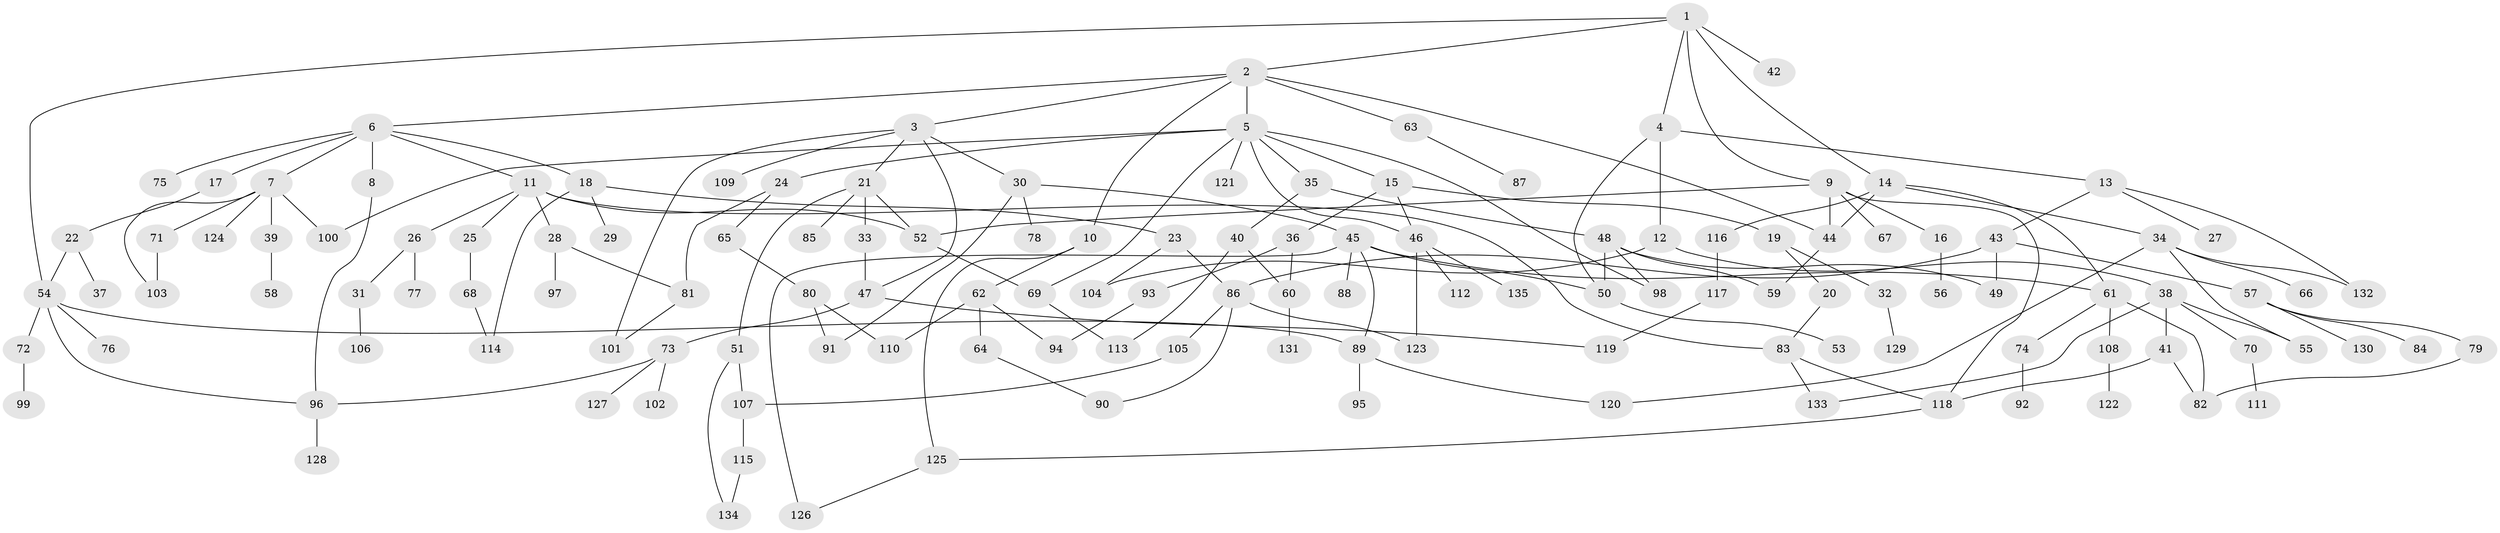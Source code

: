 // Generated by graph-tools (version 1.1) at 2025/49/03/09/25 03:49:23]
// undirected, 135 vertices, 179 edges
graph export_dot {
graph [start="1"]
  node [color=gray90,style=filled];
  1;
  2;
  3;
  4;
  5;
  6;
  7;
  8;
  9;
  10;
  11;
  12;
  13;
  14;
  15;
  16;
  17;
  18;
  19;
  20;
  21;
  22;
  23;
  24;
  25;
  26;
  27;
  28;
  29;
  30;
  31;
  32;
  33;
  34;
  35;
  36;
  37;
  38;
  39;
  40;
  41;
  42;
  43;
  44;
  45;
  46;
  47;
  48;
  49;
  50;
  51;
  52;
  53;
  54;
  55;
  56;
  57;
  58;
  59;
  60;
  61;
  62;
  63;
  64;
  65;
  66;
  67;
  68;
  69;
  70;
  71;
  72;
  73;
  74;
  75;
  76;
  77;
  78;
  79;
  80;
  81;
  82;
  83;
  84;
  85;
  86;
  87;
  88;
  89;
  90;
  91;
  92;
  93;
  94;
  95;
  96;
  97;
  98;
  99;
  100;
  101;
  102;
  103;
  104;
  105;
  106;
  107;
  108;
  109;
  110;
  111;
  112;
  113;
  114;
  115;
  116;
  117;
  118;
  119;
  120;
  121;
  122;
  123;
  124;
  125;
  126;
  127;
  128;
  129;
  130;
  131;
  132;
  133;
  134;
  135;
  1 -- 2;
  1 -- 4;
  1 -- 9;
  1 -- 14;
  1 -- 42;
  1 -- 54;
  2 -- 3;
  2 -- 5;
  2 -- 6;
  2 -- 10;
  2 -- 63;
  2 -- 44;
  3 -- 21;
  3 -- 30;
  3 -- 47;
  3 -- 101;
  3 -- 109;
  4 -- 12;
  4 -- 13;
  4 -- 50;
  5 -- 15;
  5 -- 24;
  5 -- 35;
  5 -- 69;
  5 -- 100;
  5 -- 121;
  5 -- 98;
  5 -- 46;
  6 -- 7;
  6 -- 8;
  6 -- 11;
  6 -- 17;
  6 -- 18;
  6 -- 75;
  7 -- 39;
  7 -- 71;
  7 -- 124;
  7 -- 103;
  7 -- 100;
  8 -- 96;
  9 -- 16;
  9 -- 44;
  9 -- 67;
  9 -- 118;
  9 -- 52;
  10 -- 62;
  10 -- 125;
  11 -- 25;
  11 -- 26;
  11 -- 28;
  11 -- 83;
  11 -- 52;
  12 -- 38;
  12 -- 104;
  13 -- 27;
  13 -- 43;
  13 -- 132;
  14 -- 34;
  14 -- 61;
  14 -- 116;
  14 -- 44;
  15 -- 19;
  15 -- 36;
  15 -- 46;
  16 -- 56;
  17 -- 22;
  18 -- 23;
  18 -- 29;
  18 -- 114;
  19 -- 20;
  19 -- 32;
  20 -- 83;
  21 -- 33;
  21 -- 51;
  21 -- 52;
  21 -- 85;
  22 -- 37;
  22 -- 54;
  23 -- 104;
  23 -- 86;
  24 -- 65;
  24 -- 81;
  25 -- 68;
  26 -- 31;
  26 -- 77;
  28 -- 97;
  28 -- 81;
  30 -- 45;
  30 -- 78;
  30 -- 91;
  31 -- 106;
  32 -- 129;
  33 -- 47;
  34 -- 66;
  34 -- 120;
  34 -- 132;
  34 -- 55;
  35 -- 40;
  35 -- 48;
  36 -- 93;
  36 -- 60;
  38 -- 41;
  38 -- 55;
  38 -- 70;
  38 -- 133;
  39 -- 58;
  40 -- 60;
  40 -- 113;
  41 -- 118;
  41 -- 82;
  43 -- 49;
  43 -- 57;
  43 -- 86;
  44 -- 59;
  45 -- 88;
  45 -- 89;
  45 -- 61;
  45 -- 126;
  45 -- 50;
  46 -- 112;
  46 -- 135;
  46 -- 123;
  47 -- 73;
  47 -- 119;
  48 -- 98;
  48 -- 59;
  48 -- 49;
  48 -- 50;
  50 -- 53;
  51 -- 107;
  51 -- 134;
  52 -- 69;
  54 -- 72;
  54 -- 76;
  54 -- 96;
  54 -- 89;
  57 -- 79;
  57 -- 84;
  57 -- 130;
  60 -- 131;
  61 -- 74;
  61 -- 108;
  61 -- 82;
  62 -- 64;
  62 -- 110;
  62 -- 94;
  63 -- 87;
  64 -- 90;
  65 -- 80;
  68 -- 114;
  69 -- 113;
  70 -- 111;
  71 -- 103;
  72 -- 99;
  73 -- 96;
  73 -- 102;
  73 -- 127;
  74 -- 92;
  79 -- 82;
  80 -- 110;
  80 -- 91;
  81 -- 101;
  83 -- 118;
  83 -- 133;
  86 -- 105;
  86 -- 123;
  86 -- 90;
  89 -- 95;
  89 -- 120;
  93 -- 94;
  96 -- 128;
  105 -- 107;
  107 -- 115;
  108 -- 122;
  115 -- 134;
  116 -- 117;
  117 -- 119;
  118 -- 125;
  125 -- 126;
}

